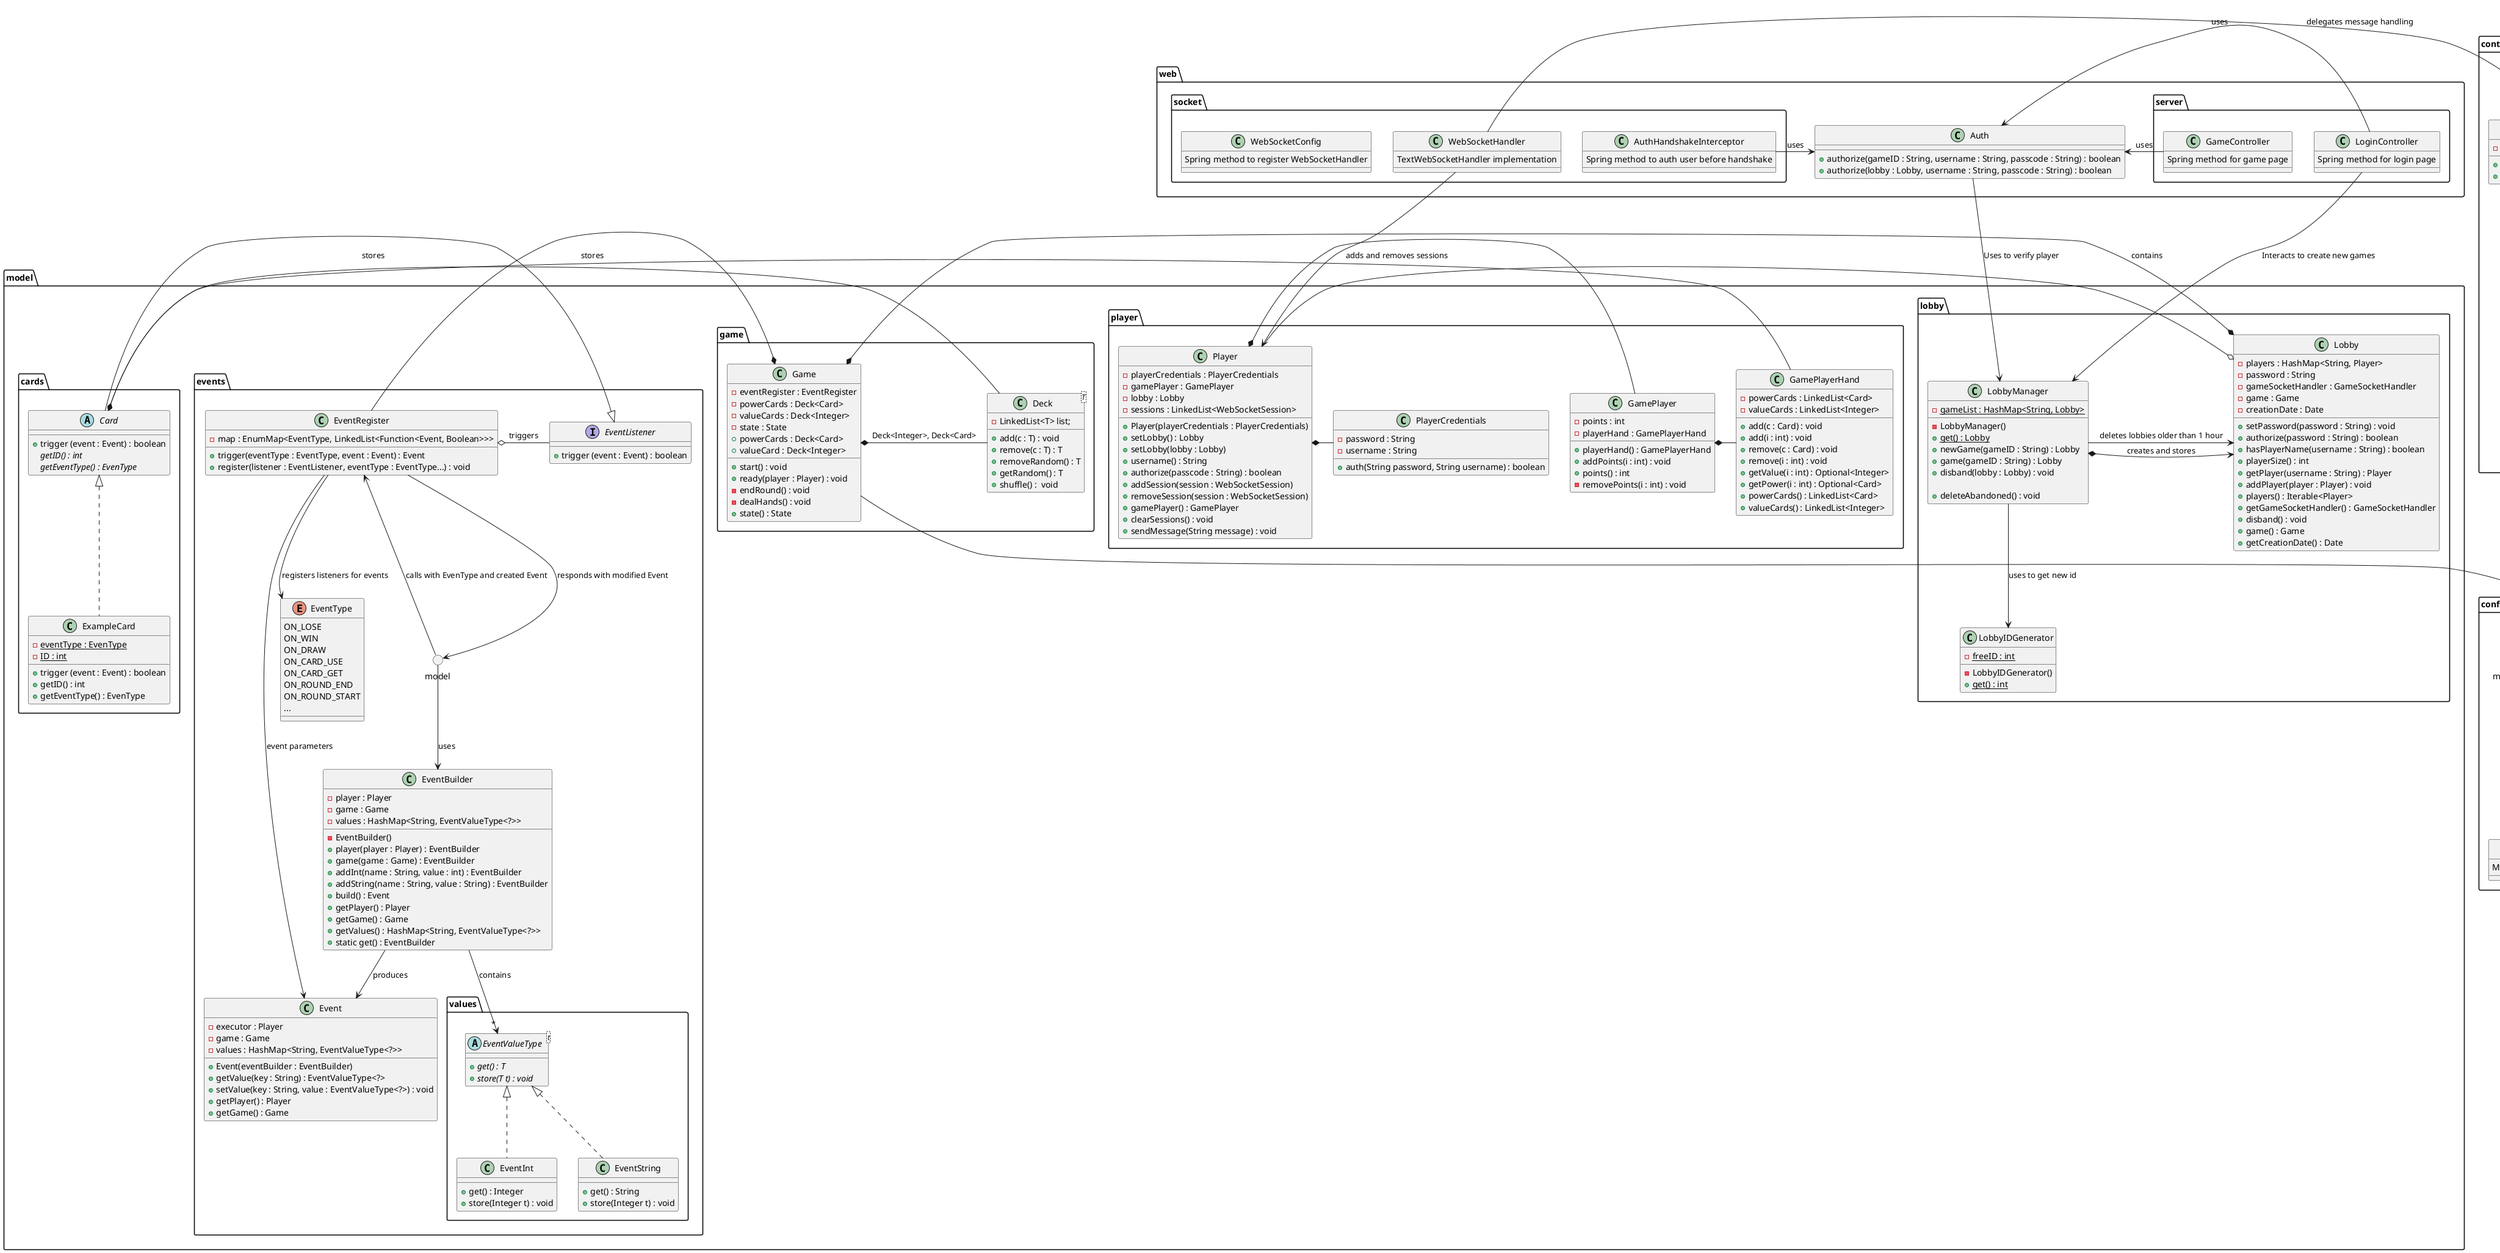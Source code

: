 @startuml

package controller  {
    class GameSocketHandler {
        - lobby : Lobby
        + GameSocketHandler(lobby : Lobby)
        + handle(player : Player, message : String) : void
    }

    abstract class WebsocketCommand {
        + run(args : CommandArgs) : void
    }

    class PlayCommand extends WebsocketCommand {
        + run(args : CommandArgs) : void
    }

    class RefreshCommand extends WebsocketCommand {
        + run(args : CommandArgs) : void
    }

    class CommandArgs {
        - lobby : Lobby
        - player : Player
        - commandName : String
        - args : Map<String, String>
        + CommandArgs(Lobby, Player, String)
        + getGame() : Lobby
        + getPlayer() : Player
        + getCommandName() : String
        + getKeys() : Set<String>
        + hasKey(key : String) : boolean
        + getValue(key : String) : String
    }

}

package view {
    class PlayerViewData {
        + {static} get(args : CommandArgs) : String
    }
}

package web {
    package server {
        class GameController {
            Spring method for game page
        }

        class LoginController {
            Spring method for login page
        }

    }

    package socket {
        class AuthHandshakeInterceptor {
            Spring method to auth user before handshake
        }

        class WebSocketConfig {
            Spring method to register WebSocketHandler
        }

        class WebSocketHandler {
            TextWebSocketHandler implementation
        }
    }

    class Auth {
        + authorize(gameID : String, username : String, passcode : String) : boolean
        + authorize(lobby : Lobby, username : String, passcode : String) : boolean
    }
}

package model {
    package player {
        class Player {
            - playerCredentials : PlayerCredentials
            - gamePlayer : GamePlayer
            - lobby : Lobby
            - sessions : LinkedList<WebSocketSession>

            + Player(playerCredentials : PlayerCredentials)
            + setLobby() : Lobby
            + setLobby(lobby : Lobby)
            + username() : String
            + authorize(passcode : String) : boolean
            + addSession(session : WebSocketSession)
            + removeSession(session : WebSocketSession)
            + gamePlayer() : GamePlayer
            + clearSessions() : void
            + sendMessage(String message) : void
        }

        class PlayerCredentials {
            - password : String
            - username : String
            + auth(String password, String username) : boolean

        }

        class GamePlayer {
            - points : int
            - playerHand : GamePlayerHand
            + playerHand() : GamePlayerHand
            + addPoints(i : int) : void
            + points() : int
            - removePoints(i : int) : void

        }

        class GamePlayerHand {
            - powerCards : LinkedList<Card>
            - valueCards : LinkedList<Integer>
            + add(c : Card) : void
            + add(i : int) : void
            + remove(c : Card) : void
            + remove(i : int) : void
            + getValue(i : int) : Optional<Integer>
            + getPower(i : int) : Optional<Card>
            + powerCards() : LinkedList<Card>
            + valueCards() : LinkedList<Integer>
        }
    }



    package lobby {
        class Lobby {
            - players : HashMap<String, Player>
            - password : String
            - gameSocketHandler : GameSocketHandler
            - game : Game
            - creationDate : Date

            + setPassword(password : String) : void
            + authorize(password : String) : boolean
            + hasPlayerName(username : String) : boolean
            + playerSize() : int
            + getPlayer(username : String) : Player
            + addPlayer(player : Player) : void
            + players() : Iterable<Player>
            + getGameSocketHandler() : GameSocketHandler
            + disband() : void
            + game() : Game
            + getCreationDate() : Date
        }

        class LobbyIDGenerator {
            - {static} freeID : int
            - LobbyIDGenerator()
            + {static} get() : int
        }

        class LobbyManager {
            - gameList : HashMap<String, Lobby> {static}
            - LobbyManager()
            + {static} get() : Lobby
            + newGame(gameID : String) : Lobby
            + game(gameID : String) : Lobby
            + disband(lobby : Lobby) : void

            + deleteAbandoned() : void
        }
    }

    package game {
        class Game {
            - eventRegister : EventRegister
            - powerCards : Deck<Card>
            - valueCards : Deck<Integer>
            - state : State
            + start() : void
            + ready(player : Player) : void
            - endRound() : void
            - dealHands() : void
            + powerCards : Deck<Card>
            + valueCard : Deck<Integer>
            + state() : State
        }

        class Deck<T> {
            - LinkedList<T> list;
            + add(c : T) : void
            + remove(c : T) : T
            + removeRandom() : T
            + getRandom() : T
            + shuffle() :  void
        }
    }

    package events {

        () model

        package values {

            abstract class EventValueType<t> {
                + {abstract} get() : T
                + {abstract} store(T t) : void
            }
            class EventInt implements EventValueType<Integer> {
                + get() : Integer
                + store(Integer t) : void
            }
            class EventString implements EventValueType<String> {
                + get() : String
                + store(Integer t) : void
            }
        }
        class Event {
            - executor : Player
            - game : Game
            - values : HashMap<String, EventValueType<?>>

            + Event(eventBuilder : EventBuilder)
            + getValue(key : String) : EventValueType<?>
            + setValue(key : String, value : EventValueType<?>) : void
            + getPlayer() : Player
            + getGame() : Game
        }

        class EventBuilder {
            - player : Player
            - game : Game
            - values : HashMap<String, EventValueType<?>>

            - EventBuilder()
            + player(player : Player) : EventBuilder
            + game(game : Game) : EventBuilder
            + addInt(name : String, value : int) : EventBuilder
            + addString(name : String, value : String) : EventBuilder
            + build() : Event
            + getPlayer() : Player
            + getGame() : Game
            + getValues() : HashMap<String, EventValueType<?>>
            + static get() : EventBuilder
        }

        class EventRegister {
            - map : EnumMap<EventType, LinkedList<Function<Event, Boolean>>>

            + trigger(eventType : EventType, event : Event) : Event
            + register(listener : EventListener, eventType : EventType...) : void
        }

        enum EventType {
            ON_LOSE
            ON_WIN
            ON_DRAW
            ON_CARD_USE
            ON_CARD_GET
            ON_ROUND_END
            ON_ROUND_START
            ...
        }

        interface EventListener {
            + trigger (event : Event) : boolean
        }
    }

    package cards {
        abstract class Card {
            + trigger (event : Event) : boolean
            {abstract} getID() : int
            {abstract} getEventType() : EvenType
        }

        class ExampleCard implements Card {
             - {static} eventType : EvenType
             - {static} ID : int
             + trigger (event : Event) : boolean
             + getID() : int
             + getEventType() : EvenType
        }
    }
}

package config {
    class FullCardList {
        + {static} get() : ...
        To be designed (hardcode or from list using reflection API)

    }
    class Config {
        Might be redundant
    }

    circle model
}

EventBuilder --> "*" EventValueType : contains
EventRegister --> EventType : registers listeners for events
EventRegister --> Event : event parameters
EventBuilder --> Event : produces
EventRegister o- EventListener : triggers

Card -|> EventListener
Player *- PlayerCredentials
Player *- GamePlayer
GamePlayer *- GamePlayerHand

WebSocketHandler -> Player : adds and removes sessions
WebSocketHandler -> GameSocketHandler : delegates message handling

GameSocketHandler -> WebsocketCommand : triggers
GameSocketHandler -> CommandArgs : creates
CommandArgs -> WebsocketCommand : is passed to

AuthHandshakeInterceptor -> Auth : uses
GameController -> Auth : uses
LoginController -> Auth : uses

LobbyManager *-> Lobby : creates and stores
LobbyManager --> LobbyIDGenerator : uses to get new id

Lobby *-* Game
Game *- EventRegister
Lobby o- Player : contains
model.events.model --> EventRegister : calls with EvenType and created Event
EventRegister --> model.events.model : responds with modified Event
model.events.model --> EventBuilder : uses

Card *- GamePlayerHand : stores
Card *- Deck : stores
Game *- Deck : Deck<Integer>, Deck<Card>

LobbyManager --> Lobby : deletes lobbies older than 1 hour
RefreshCommand <-> PlayerViewData : Uses to get information
config.model --> Config : Gets information about constants
Game --> FullCardList : Uses to construct Deck<Card>

LoginController --> LobbyManager : Interacts to create new games
Auth --> LobbyManager : Uses to verify player
@enduml
